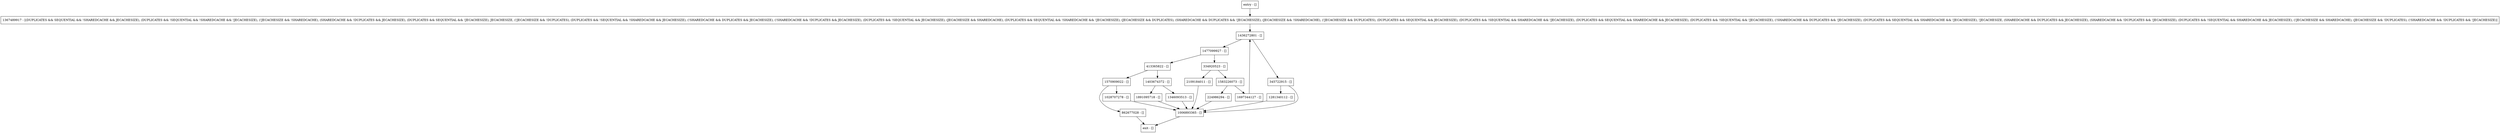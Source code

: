 digraph checkAndHandleDeadlock {
node [shape=record];
1436272801 [label="1436272801 - []"];
862677028 [label="862677028 - []"];
1477099927 [label="1477099927 - []"];
1570909022 [label="1570909022 - []"];
1281340112 [label="1281340112 - []"];
224986294 [label="224986294 - []"];
345722915 [label="345722915 - []"];
1028707278 [label="1028707278 - []"];
413365822 [label="413365822 - []"];
334920523 [label="334920523 - []"];
1583226073 [label="1583226073 - []"];
entry [label="entry - []"];
exit [label="exit - []"];
1403674372 [label="1403674372 - []"];
1891095718 [label="1891095718 - []"];
1697344127 [label="1697344127 - []"];
1346093513 [label="1346093513 - []"];
1006893365 [label="1006893365 - []"];
2109184011 [label="2109184011 - []"];
1367489917 [label="1367489917 - [(DUPLICATES && SEQUENTIAL && !SHAREDCACHE && JECACHESIZE), (DUPLICATES && !SEQUENTIAL && !SHAREDCACHE && !JECACHESIZE), (!JECACHESIZE && !SHAREDCACHE), (SHAREDCACHE && !DUPLICATES && JECACHESIZE), (DUPLICATES && SEQUENTIAL && !JECACHESIZE), JECACHESIZE, (!JECACHESIZE && !DUPLICATES), (DUPLICATES && !SEQUENTIAL && !SHAREDCACHE && JECACHESIZE), (!SHAREDCACHE && DUPLICATES && JECACHESIZE), (!SHAREDCACHE && !DUPLICATES && JECACHESIZE), (DUPLICATES && !SEQUENTIAL && JECACHESIZE), (JECACHESIZE && SHAREDCACHE), (DUPLICATES && SEQUENTIAL && !SHAREDCACHE && !JECACHESIZE), (JECACHESIZE && DUPLICATES), (SHAREDCACHE && DUPLICATES && !JECACHESIZE), (JECACHESIZE && !SHAREDCACHE), (!JECACHESIZE && DUPLICATES), (DUPLICATES && SEQUENTIAL && JECACHESIZE), (DUPLICATES && !SEQUENTIAL && SHAREDCACHE && !JECACHESIZE), (DUPLICATES && SEQUENTIAL && SHAREDCACHE && JECACHESIZE), (DUPLICATES && !SEQUENTIAL && !JECACHESIZE), (!SHAREDCACHE && DUPLICATES && !JECACHESIZE), (DUPLICATES && SEQUENTIAL && SHAREDCACHE && !JECACHESIZE), !JECACHESIZE, (SHAREDCACHE && DUPLICATES && JECACHESIZE), (SHAREDCACHE && !DUPLICATES && !JECACHESIZE), (DUPLICATES && !SEQUENTIAL && SHAREDCACHE && JECACHESIZE), (!JECACHESIZE && SHAREDCACHE), (JECACHESIZE && !DUPLICATES), (!SHAREDCACHE && !DUPLICATES && !JECACHESIZE)]"];
entry;
exit;
1436272801 -> 1477099927;
1436272801 -> 345722915;
862677028 -> exit;
1477099927 -> 413365822;
1477099927 -> 334920523;
1570909022 -> 862677028;
1570909022 -> 1028707278;
1281340112 -> 1006893365;
224986294 -> 1006893365;
345722915 -> 1006893365;
345722915 -> 1281340112;
1028707278 -> 1006893365;
413365822 -> 1403674372;
413365822 -> 1570909022;
334920523 -> 1583226073;
334920523 -> 2109184011;
1583226073 -> 1697344127;
1583226073 -> 224986294;
entry -> 1367489917;
1403674372 -> 1891095718;
1403674372 -> 1346093513;
1891095718 -> 1006893365;
1697344127 -> 1436272801;
1346093513 -> 1006893365;
1006893365 -> exit;
2109184011 -> 1006893365;
1367489917 -> 1436272801;
}
